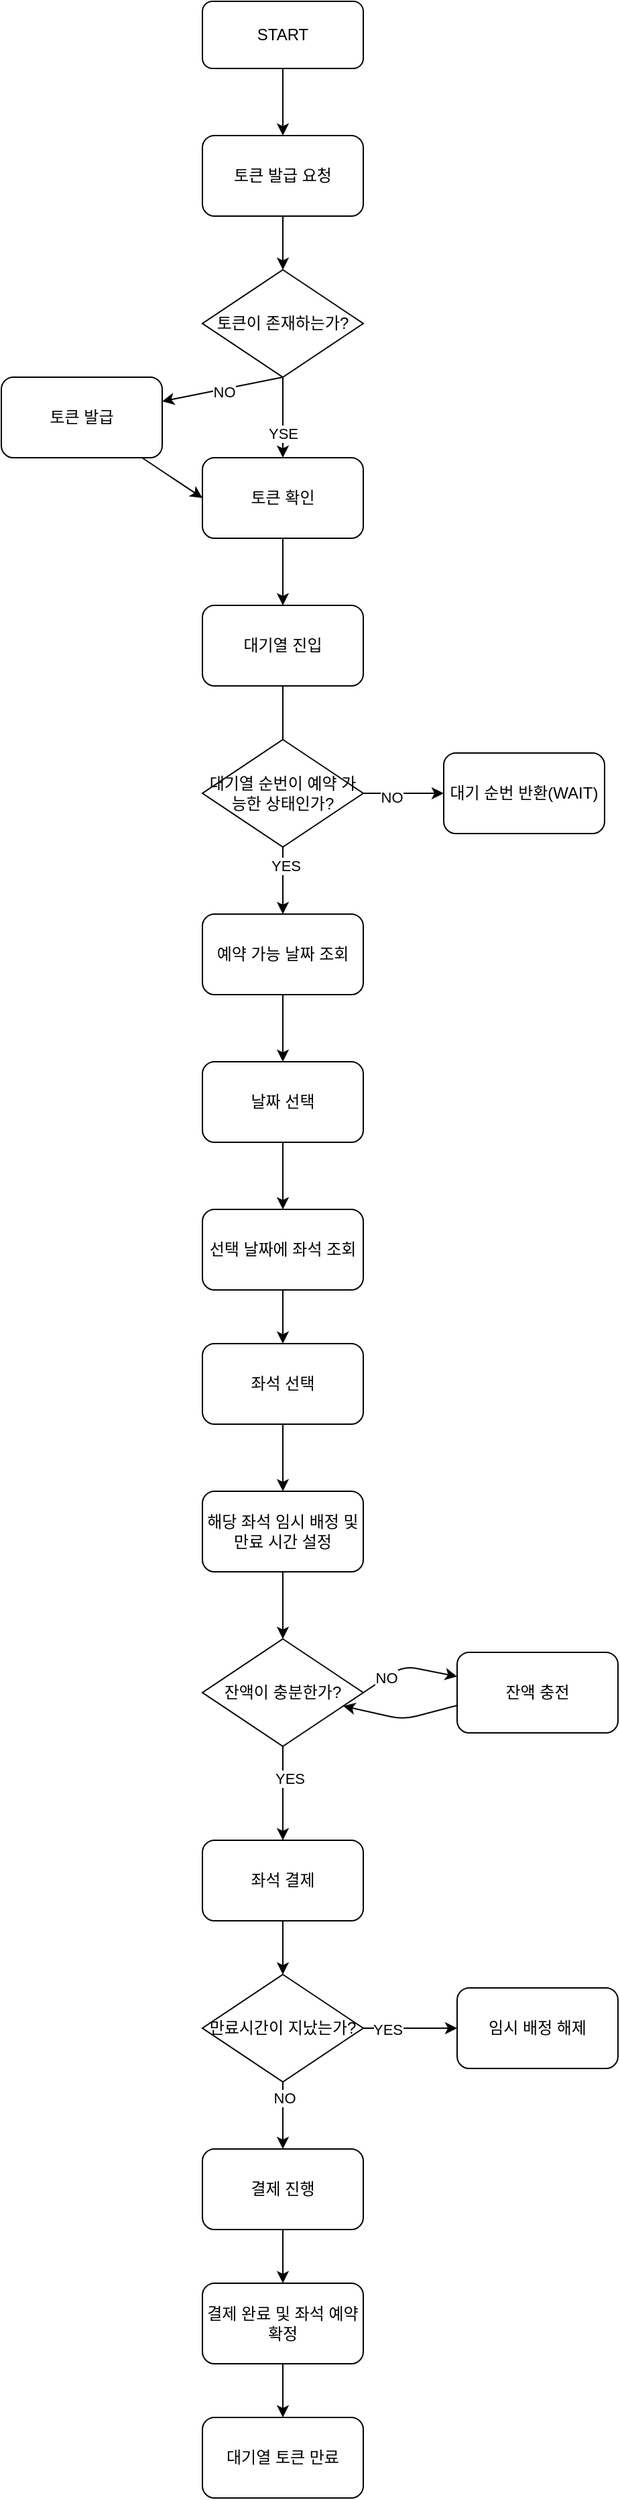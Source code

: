 <mxfile>
    <diagram id="DUh5j-2PwLX8hzvHEeZg" name="페이지-1">
        <mxGraphModel dx="1631" dy="669" grid="1" gridSize="10" guides="1" tooltips="1" connect="1" arrows="1" fold="1" page="1" pageScale="1" pageWidth="827" pageHeight="1169" math="0" shadow="0">
            <root>
                <mxCell id="0"/>
                <mxCell id="1" parent="0"/>
                <mxCell id="8" style="edgeStyle=none;html=1;exitX=0.5;exitY=1;exitDx=0;exitDy=0;entryX=0.5;entryY=0;entryDx=0;entryDy=0;sourcePerimeterSpacing=0;" edge="1" parent="1" source="2" target="3">
                    <mxGeometry relative="1" as="geometry"/>
                </mxCell>
                <mxCell id="2" value="START" style="rounded=1;whiteSpace=wrap;html=1;" vertex="1" parent="1">
                    <mxGeometry x="250" y="230" width="120" height="50" as="geometry"/>
                </mxCell>
                <mxCell id="9" style="edgeStyle=none;html=1;exitX=0.5;exitY=1;exitDx=0;exitDy=0;sourcePerimeterSpacing=0;entryX=0.5;entryY=0;entryDx=0;entryDy=0;" edge="1" parent="1" source="3" target="6">
                    <mxGeometry relative="1" as="geometry">
                        <mxPoint x="310" y="410" as="targetPoint"/>
                    </mxGeometry>
                </mxCell>
                <mxCell id="3" value="토큰 발급 요청" style="rounded=1;whiteSpace=wrap;html=1;" vertex="1" parent="1">
                    <mxGeometry x="250" y="330" width="120" height="60" as="geometry"/>
                </mxCell>
                <mxCell id="24" style="edgeStyle=none;html=1;entryX=0;entryY=0.5;entryDx=0;entryDy=0;sourcePerimeterSpacing=0;" edge="1" parent="1" source="4" target="12">
                    <mxGeometry relative="1" as="geometry"/>
                </mxCell>
                <mxCell id="4" value="토큰 발급" style="rounded=1;whiteSpace=wrap;html=1;" vertex="1" parent="1">
                    <mxGeometry x="100" y="510" width="120" height="60" as="geometry"/>
                </mxCell>
                <mxCell id="20" style="edgeStyle=none;html=1;exitX=0.5;exitY=1;exitDx=0;exitDy=0;startArrow=none;" edge="1" parent="1" source="21">
                    <mxGeometry relative="1" as="geometry">
                        <mxPoint x="310" y="880" as="targetPoint"/>
                    </mxGeometry>
                </mxCell>
                <mxCell id="5" value="대기열 진입" style="rounded=1;whiteSpace=wrap;html=1;" vertex="1" parent="1">
                    <mxGeometry x="250" y="680" width="120" height="60" as="geometry"/>
                </mxCell>
                <mxCell id="7" style="edgeStyle=none;html=1;exitX=0.5;exitY=1;exitDx=0;exitDy=0;sourcePerimeterSpacing=0;" edge="1" parent="1" source="6" target="4">
                    <mxGeometry relative="1" as="geometry">
                        <Array as="points"/>
                    </mxGeometry>
                </mxCell>
                <mxCell id="11" value="NO" style="edgeLabel;html=1;align=center;verticalAlign=middle;resizable=0;points=[];" vertex="1" connectable="0" parent="7">
                    <mxGeometry x="-0.013" y="2" relative="1" as="geometry">
                        <mxPoint as="offset"/>
                    </mxGeometry>
                </mxCell>
                <mxCell id="13" style="edgeStyle=none;html=1;exitX=0.5;exitY=1;exitDx=0;exitDy=0;entryX=0.5;entryY=0;entryDx=0;entryDy=0;sourcePerimeterSpacing=0;" edge="1" parent="1" source="6" target="12">
                    <mxGeometry relative="1" as="geometry"/>
                </mxCell>
                <mxCell id="14" value="YSE" style="edgeLabel;html=1;align=center;verticalAlign=middle;resizable=0;points=[];" vertex="1" connectable="0" parent="13">
                    <mxGeometry x="0.388" relative="1" as="geometry">
                        <mxPoint as="offset"/>
                    </mxGeometry>
                </mxCell>
                <mxCell id="6" value="토큰이 존재하는가?" style="rhombus;whiteSpace=wrap;html=1;" vertex="1" parent="1">
                    <mxGeometry x="250" y="430" width="120" height="80" as="geometry"/>
                </mxCell>
                <mxCell id="16" style="edgeStyle=none;html=1;exitX=0.5;exitY=1;exitDx=0;exitDy=0;sourcePerimeterSpacing=0;" edge="1" parent="1" source="12" target="5">
                    <mxGeometry relative="1" as="geometry"/>
                </mxCell>
                <mxCell id="12" value="토큰 확인" style="rounded=1;whiteSpace=wrap;html=1;" vertex="1" parent="1">
                    <mxGeometry x="250" y="570" width="120" height="60" as="geometry"/>
                </mxCell>
                <mxCell id="26" style="edgeStyle=none;html=1;exitX=0.5;exitY=1;exitDx=0;exitDy=0;entryX=0.5;entryY=0;entryDx=0;entryDy=0;sourcePerimeterSpacing=0;" edge="1" parent="1" source="18">
                    <mxGeometry relative="1" as="geometry">
                        <mxPoint x="310" y="1020" as="targetPoint"/>
                    </mxGeometry>
                </mxCell>
                <mxCell id="18" value="예약 가능 날짜 조회" style="rounded=1;whiteSpace=wrap;html=1;" vertex="1" parent="1">
                    <mxGeometry x="250" y="910" width="120" height="60" as="geometry"/>
                </mxCell>
                <mxCell id="22" style="edgeStyle=none;html=1;entryX=0.5;entryY=0;entryDx=0;entryDy=0;sourcePerimeterSpacing=0;" edge="1" parent="1" source="21" target="18">
                    <mxGeometry relative="1" as="geometry"/>
                </mxCell>
                <mxCell id="23" value="YES" style="edgeLabel;html=1;align=center;verticalAlign=middle;resizable=0;points=[];" vertex="1" connectable="0" parent="22">
                    <mxGeometry x="-0.433" y="2" relative="1" as="geometry">
                        <mxPoint as="offset"/>
                    </mxGeometry>
                </mxCell>
                <mxCell id="28" style="edgeStyle=none;html=1;exitX=1;exitY=0.5;exitDx=0;exitDy=0;sourcePerimeterSpacing=0;" edge="1" parent="1" target="27">
                    <mxGeometry relative="1" as="geometry">
                        <mxPoint x="370" y="1060" as="sourcePoint"/>
                    </mxGeometry>
                </mxCell>
                <mxCell id="31" value="NO" style="edgeLabel;html=1;align=center;verticalAlign=middle;resizable=0;points=[];" vertex="1" connectable="0" parent="28">
                    <mxGeometry x="-0.5" y="2" relative="1" as="geometry">
                        <mxPoint as="offset"/>
                    </mxGeometry>
                </mxCell>
                <mxCell id="34" style="edgeStyle=none;html=1;exitX=0.5;exitY=1;exitDx=0;exitDy=0;entryX=0.5;entryY=0;entryDx=0;entryDy=0;sourcePerimeterSpacing=0;" edge="1" parent="1" source="29" target="33">
                    <mxGeometry relative="1" as="geometry"/>
                </mxCell>
                <mxCell id="29" value="날짜 선택" style="rounded=1;whiteSpace=wrap;html=1;" vertex="1" parent="1">
                    <mxGeometry x="250" y="1020" width="120" height="60" as="geometry"/>
                </mxCell>
                <mxCell id="36" style="edgeStyle=none;html=1;exitX=0.5;exitY=1;exitDx=0;exitDy=0;entryX=0.5;entryY=0;entryDx=0;entryDy=0;sourcePerimeterSpacing=0;" edge="1" parent="1" source="33" target="35">
                    <mxGeometry relative="1" as="geometry"/>
                </mxCell>
                <mxCell id="33" value="선택 날짜에 좌석 조회" style="rounded=1;whiteSpace=wrap;html=1;" vertex="1" parent="1">
                    <mxGeometry x="250" y="1130" width="120" height="60" as="geometry"/>
                </mxCell>
                <mxCell id="43" style="edgeStyle=none;html=1;exitX=0.5;exitY=1;exitDx=0;exitDy=0;entryX=0.5;entryY=0;entryDx=0;entryDy=0;sourcePerimeterSpacing=0;" edge="1" parent="1" source="35" target="42">
                    <mxGeometry relative="1" as="geometry"/>
                </mxCell>
                <mxCell id="35" value="좌석 선택" style="rounded=1;whiteSpace=wrap;html=1;" vertex="1" parent="1">
                    <mxGeometry x="250" y="1230" width="120" height="60" as="geometry"/>
                </mxCell>
                <mxCell id="37" value="" style="edgeStyle=none;html=1;exitX=0.5;exitY=1;exitDx=0;exitDy=0;sourcePerimeterSpacing=0;endArrow=none;" edge="1" parent="1" source="5" target="21">
                    <mxGeometry relative="1" as="geometry">
                        <mxPoint x="310" y="740" as="sourcePoint"/>
                        <mxPoint x="310" y="880" as="targetPoint"/>
                    </mxGeometry>
                </mxCell>
                <mxCell id="38" style="edgeStyle=none;html=1;exitX=1;exitY=0.5;exitDx=0;exitDy=0;sourcePerimeterSpacing=0;entryX=0;entryY=0.5;entryDx=0;entryDy=0;" edge="1" parent="1" source="21" target="39">
                    <mxGeometry relative="1" as="geometry">
                        <mxPoint x="410" y="820" as="targetPoint"/>
                    </mxGeometry>
                </mxCell>
                <mxCell id="40" value="NO" style="edgeLabel;html=1;align=center;verticalAlign=middle;resizable=0;points=[];" vertex="1" connectable="0" parent="38">
                    <mxGeometry x="-0.309" y="-3" relative="1" as="geometry">
                        <mxPoint as="offset"/>
                    </mxGeometry>
                </mxCell>
                <mxCell id="21" value="대기열 순번이 예약 가능한 상태인가?" style="rhombus;whiteSpace=wrap;html=1;" vertex="1" parent="1">
                    <mxGeometry x="250" y="780" width="120" height="80" as="geometry"/>
                </mxCell>
                <mxCell id="39" value="대기 순번 반환(WAIT)" style="rounded=1;whiteSpace=wrap;html=1;" vertex="1" parent="1">
                    <mxGeometry x="430" y="790" width="120" height="60" as="geometry"/>
                </mxCell>
                <mxCell id="42" value="해당 좌석 임시 배정 및 만료 시간 설정" style="rounded=1;whiteSpace=wrap;html=1;" vertex="1" parent="1">
                    <mxGeometry x="250" y="1340" width="120" height="60" as="geometry"/>
                </mxCell>
                <mxCell id="44" style="edgeStyle=none;html=1;exitX=0.5;exitY=1;exitDx=0;exitDy=0;entryX=0.5;entryY=0;entryDx=0;entryDy=0;sourcePerimeterSpacing=0;" edge="1" parent="1">
                    <mxGeometry relative="1" as="geometry">
                        <mxPoint x="310" y="1400" as="sourcePoint"/>
                        <mxPoint x="310" y="1450" as="targetPoint"/>
                    </mxGeometry>
                </mxCell>
                <mxCell id="49" style="edgeStyle=none;html=1;exitX=1;exitY=0.5;exitDx=0;exitDy=0;sourcePerimeterSpacing=0;" edge="1" parent="1" source="46" target="48">
                    <mxGeometry relative="1" as="geometry">
                        <Array as="points">
                            <mxPoint x="400" y="1470"/>
                        </Array>
                    </mxGeometry>
                </mxCell>
                <mxCell id="50" value="NO" style="edgeLabel;html=1;align=center;verticalAlign=middle;resizable=0;points=[];" vertex="1" connectable="0" parent="49">
                    <mxGeometry x="-0.467" relative="1" as="geometry">
                        <mxPoint as="offset"/>
                    </mxGeometry>
                </mxCell>
                <mxCell id="52" style="edgeStyle=none;html=1;exitX=0.5;exitY=1;exitDx=0;exitDy=0;sourcePerimeterSpacing=0;" edge="1" parent="1" source="46" target="51">
                    <mxGeometry relative="1" as="geometry"/>
                </mxCell>
                <mxCell id="59" value="YES" style="edgeLabel;html=1;align=center;verticalAlign=middle;resizable=0;points=[];" vertex="1" connectable="0" parent="52">
                    <mxGeometry x="-0.314" y="5" relative="1" as="geometry">
                        <mxPoint as="offset"/>
                    </mxGeometry>
                </mxCell>
                <mxCell id="46" value="잔액이 충분한가?" style="rhombus;whiteSpace=wrap;html=1;" vertex="1" parent="1">
                    <mxGeometry x="250" y="1450" width="120" height="80" as="geometry"/>
                </mxCell>
                <mxCell id="65" style="edgeStyle=none;html=1;exitX=0.5;exitY=1;exitDx=0;exitDy=0;entryX=0.5;entryY=0;entryDx=0;entryDy=0;sourcePerimeterSpacing=0;" edge="1" parent="1" source="47" target="62">
                    <mxGeometry relative="1" as="geometry"/>
                </mxCell>
                <mxCell id="66" value="NO" style="edgeLabel;html=1;align=center;verticalAlign=middle;resizable=0;points=[];" vertex="1" connectable="0" parent="65">
                    <mxGeometry x="-0.52" y="1" relative="1" as="geometry">
                        <mxPoint as="offset"/>
                    </mxGeometry>
                </mxCell>
                <mxCell id="67" style="edgeStyle=none;html=1;exitX=1;exitY=0.5;exitDx=0;exitDy=0;entryX=0;entryY=0.5;entryDx=0;entryDy=0;sourcePerimeterSpacing=0;" edge="1" parent="1" source="47" target="61">
                    <mxGeometry relative="1" as="geometry"/>
                </mxCell>
                <mxCell id="68" value="YES" style="edgeLabel;html=1;align=center;verticalAlign=middle;resizable=0;points=[];" vertex="1" connectable="0" parent="67">
                    <mxGeometry x="-0.486" y="-1" relative="1" as="geometry">
                        <mxPoint as="offset"/>
                    </mxGeometry>
                </mxCell>
                <mxCell id="47" value="만료시간이 지났는가?" style="rhombus;whiteSpace=wrap;html=1;" vertex="1" parent="1">
                    <mxGeometry x="250" y="1700" width="120" height="80" as="geometry"/>
                </mxCell>
                <mxCell id="57" style="edgeStyle=none;html=1;sourcePerimeterSpacing=0;exitX=0.017;exitY=0.65;exitDx=0;exitDy=0;exitPerimeter=0;" edge="1" parent="1" source="48" target="46">
                    <mxGeometry relative="1" as="geometry">
                        <Array as="points">
                            <mxPoint x="400" y="1510"/>
                        </Array>
                    </mxGeometry>
                </mxCell>
                <mxCell id="48" value="잔액 충전" style="rounded=1;whiteSpace=wrap;html=1;" vertex="1" parent="1">
                    <mxGeometry x="440" y="1460" width="120" height="60" as="geometry"/>
                </mxCell>
                <mxCell id="60" style="edgeStyle=none;html=1;exitX=0.5;exitY=1;exitDx=0;exitDy=0;entryX=0.5;entryY=0;entryDx=0;entryDy=0;sourcePerimeterSpacing=0;" edge="1" parent="1" source="51" target="47">
                    <mxGeometry relative="1" as="geometry"/>
                </mxCell>
                <mxCell id="51" value="좌석 결제" style="rounded=1;whiteSpace=wrap;html=1;" vertex="1" parent="1">
                    <mxGeometry x="250" y="1600" width="120" height="60" as="geometry"/>
                </mxCell>
                <mxCell id="61" value="임시 배정 해제" style="rounded=1;whiteSpace=wrap;html=1;" vertex="1" parent="1">
                    <mxGeometry x="440" y="1710" width="120" height="60" as="geometry"/>
                </mxCell>
                <mxCell id="69" style="edgeStyle=none;html=1;exitX=0.5;exitY=1;exitDx=0;exitDy=0;entryX=0.5;entryY=0;entryDx=0;entryDy=0;sourcePerimeterSpacing=0;" edge="1" parent="1" source="62" target="63">
                    <mxGeometry relative="1" as="geometry"/>
                </mxCell>
                <mxCell id="62" value="결제 진행" style="rounded=1;whiteSpace=wrap;html=1;" vertex="1" parent="1">
                    <mxGeometry x="250" y="1830" width="120" height="60" as="geometry"/>
                </mxCell>
                <mxCell id="70" style="edgeStyle=none;html=1;exitX=0.5;exitY=1;exitDx=0;exitDy=0;entryX=0.5;entryY=0;entryDx=0;entryDy=0;sourcePerimeterSpacing=0;" edge="1" parent="1" source="63" target="64">
                    <mxGeometry relative="1" as="geometry"/>
                </mxCell>
                <mxCell id="63" value="결제 완료 및 좌석 예약 확정" style="rounded=1;whiteSpace=wrap;html=1;" vertex="1" parent="1">
                    <mxGeometry x="250" y="1930" width="120" height="60" as="geometry"/>
                </mxCell>
                <mxCell id="64" value="대기열 토큰 만료" style="rounded=1;whiteSpace=wrap;html=1;" vertex="1" parent="1">
                    <mxGeometry x="250" y="2030" width="120" height="60" as="geometry"/>
                </mxCell>
            </root>
        </mxGraphModel>
    </diagram>
</mxfile>